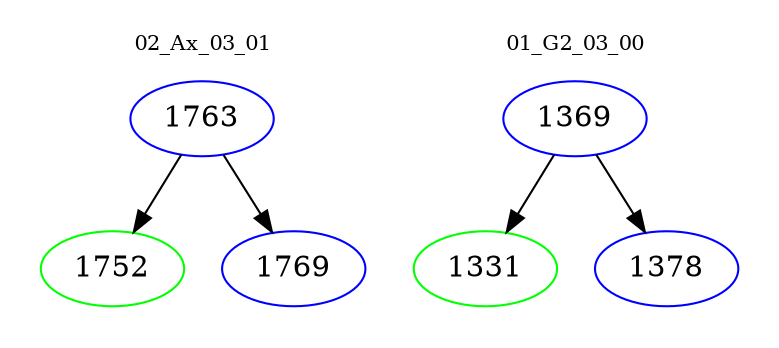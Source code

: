digraph{
subgraph cluster_0 {
color = white
label = "02_Ax_03_01";
fontsize=10;
T0_1763 [label="1763", color="blue"]
T0_1763 -> T0_1752 [color="black"]
T0_1752 [label="1752", color="green"]
T0_1763 -> T0_1769 [color="black"]
T0_1769 [label="1769", color="blue"]
}
subgraph cluster_1 {
color = white
label = "01_G2_03_00";
fontsize=10;
T1_1369 [label="1369", color="blue"]
T1_1369 -> T1_1331 [color="black"]
T1_1331 [label="1331", color="green"]
T1_1369 -> T1_1378 [color="black"]
T1_1378 [label="1378", color="blue"]
}
}
